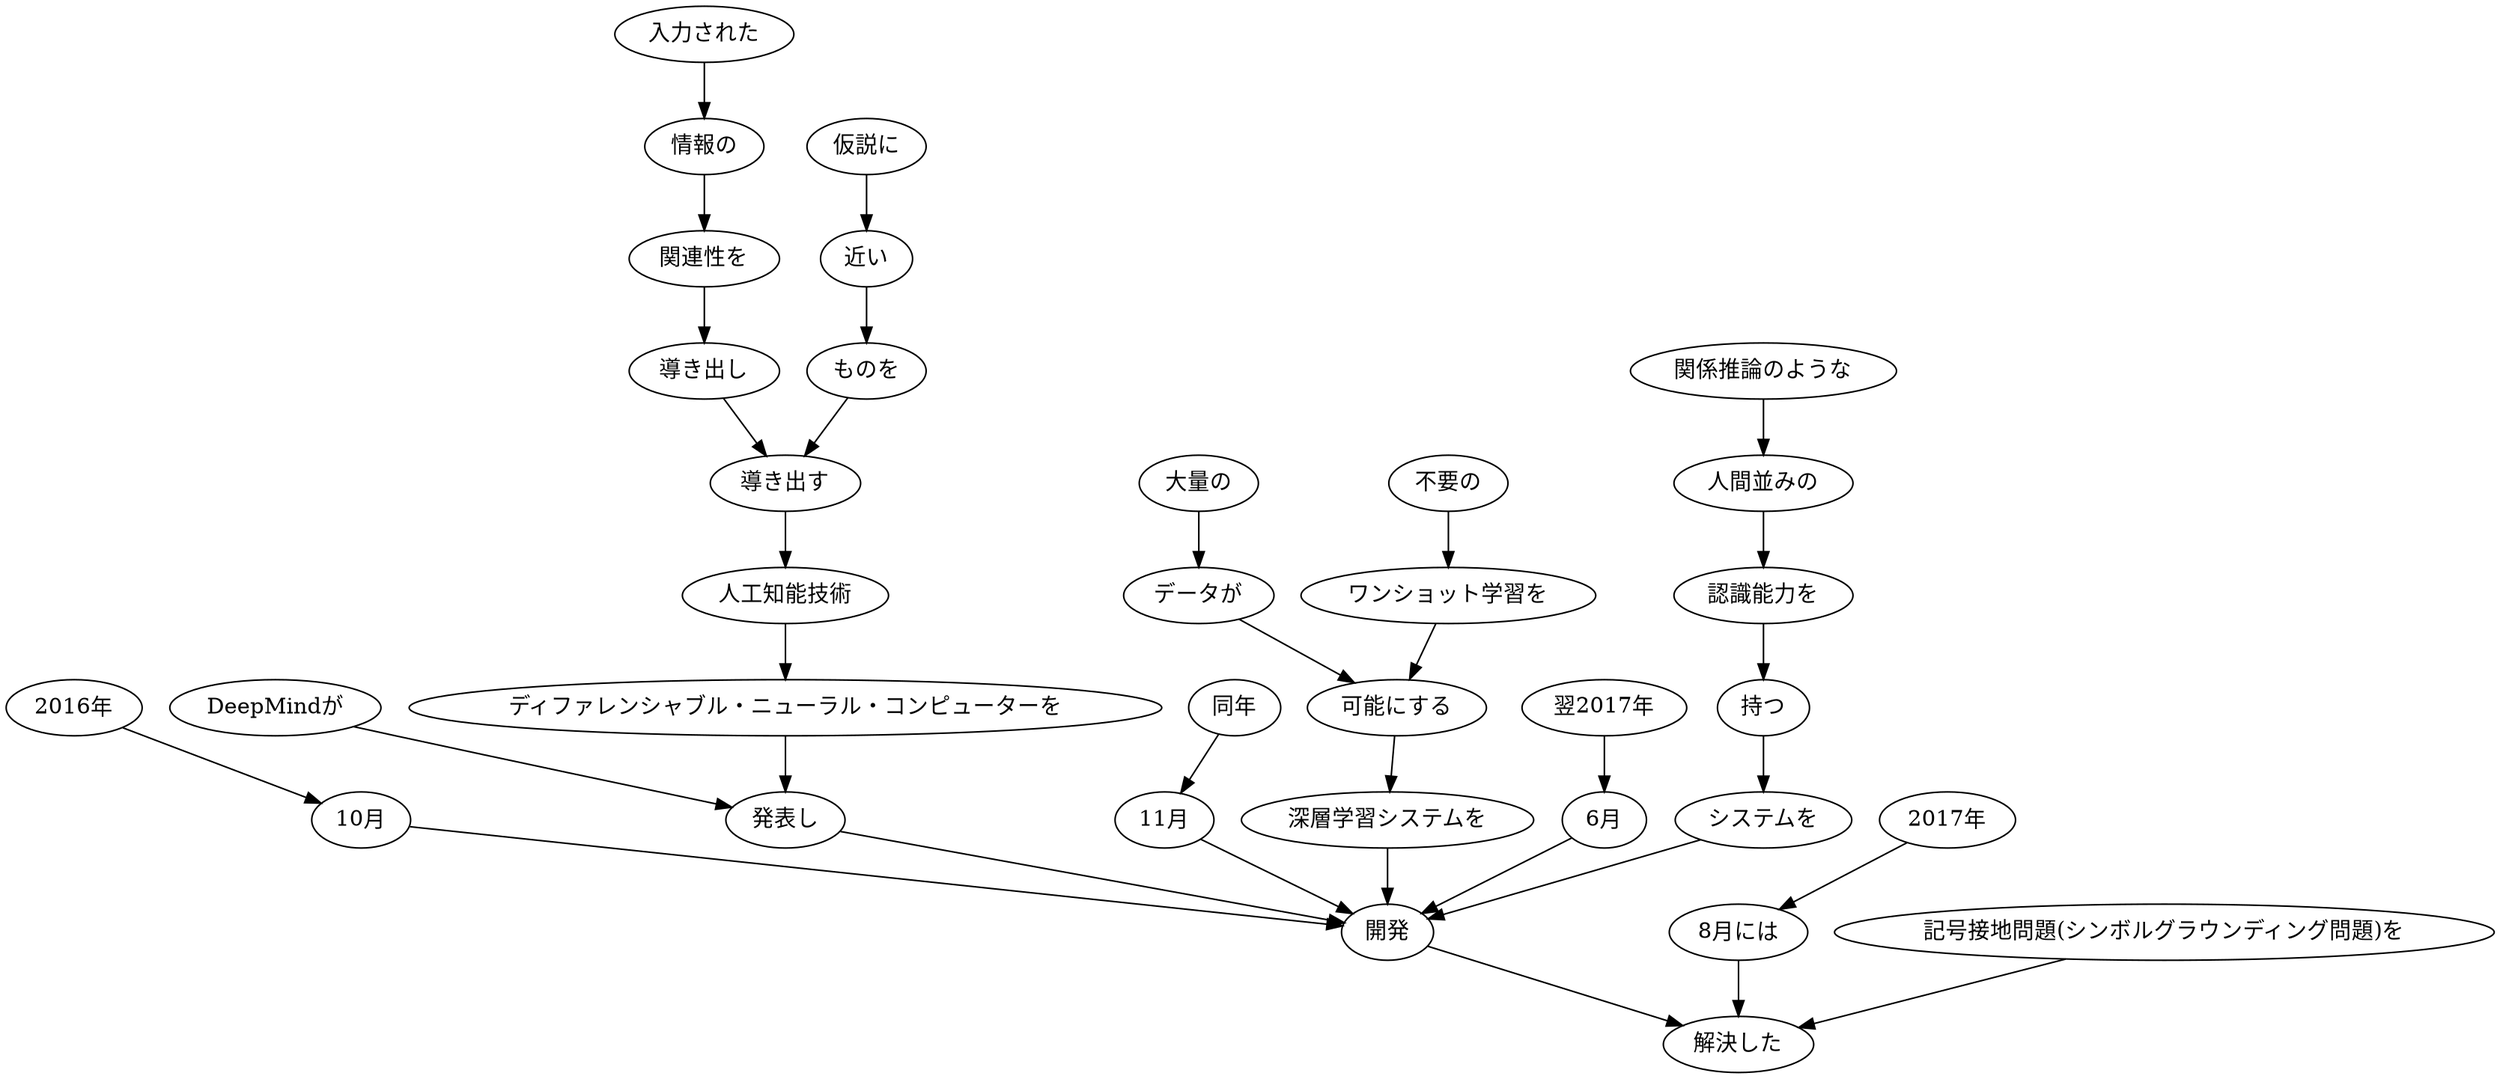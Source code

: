 // ans44
digraph {
	0 [label="2016年"]
	1 [label="10月"]
	0 -> 1
	1 [label="10月"]
	29 [label="開発"]
	1 -> 29
	2 [label="DeepMindが"]
	13 [label="発表し"]
	2 -> 13
	3 [label="入力された"]
	4 [label="情報の"]
	3 -> 4
	4 [label="情報の"]
	5 [label="関連性を"]
	4 -> 5
	5 [label="関連性を"]
	6 [label="導き出し"]
	5 -> 6
	6 [label="導き出し"]
	10 [label="導き出す"]
	6 -> 10
	7 [label="仮説に"]
	8 [label="近い"]
	7 -> 8
	8 [label="近い"]
	9 [label="ものを"]
	8 -> 9
	9 [label="ものを"]
	10 [label="導き出す"]
	9 -> 10
	10 [label="導き出す"]
	11 [label="人工知能技術"]
	10 -> 11
	11 [label="人工知能技術"]
	12 [label="ディファレンシャブル・ニューラル・コンピューターを"]
	11 -> 12
	12 [label="ディファレンシャブル・ニューラル・コンピューターを"]
	13 [label="発表し"]
	12 -> 13
	13 [label="発表し"]
	29 [label="開発"]
	13 -> 29
	14 [label="同年"]
	15 [label="11月"]
	14 -> 15
	15 [label="11月"]
	29 [label="開発"]
	15 -> 29
	16 [label="大量の"]
	17 [label="データが"]
	16 -> 17
	17 [label="データが"]
	20 [label="可能にする"]
	17 -> 20
	18 [label="不要の"]
	19 [label="ワンショット学習を"]
	18 -> 19
	19 [label="ワンショット学習を"]
	20 [label="可能にする"]
	19 -> 20
	20 [label="可能にする"]
	21 [label="深層学習システムを"]
	20 -> 21
	21 [label="深層学習システムを"]
	29 [label="開発"]
	21 -> 29
	22 [label="翌2017年"]
	23 [label="6月"]
	22 -> 23
	23 [label="6月"]
	29 [label="開発"]
	23 -> 29
	24 [label="関係推論のような"]
	25 [label="人間並みの"]
	24 -> 25
	25 [label="人間並みの"]
	26 [label="認識能力を"]
	25 -> 26
	26 [label="認識能力を"]
	27 [label="持つ"]
	26 -> 27
	27 [label="持つ"]
	28 [label="システムを"]
	27 -> 28
	28 [label="システムを"]
	29 [label="開発"]
	28 -> 29
	29 [label="開発"]
	33 [label="解決した"]
	29 -> 33
	30 [label="2017年"]
	31 [label="8月には"]
	30 -> 31
	31 [label="8月には"]
	33 [label="解決した"]
	31 -> 33
	32 [label="記号接地問題(シンボルグラウンディング問題)を"]
	33 [label="解決した"]
	32 -> 33
}
